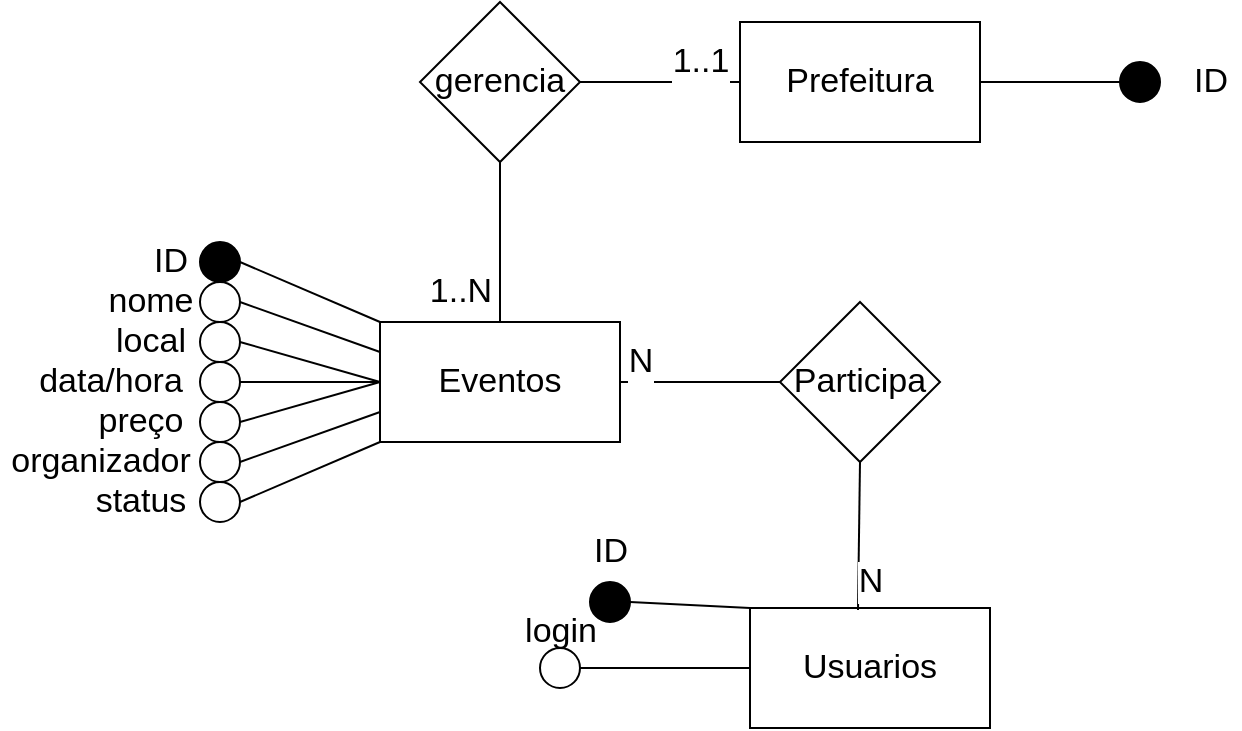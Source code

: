 <mxfile version="17.4.4" type="device"><diagram name="Page-1" id="e7e014a7-5840-1c2e-5031-d8a46d1fe8dd"><mxGraphModel dx="1102" dy="537" grid="1" gridSize="10" guides="1" tooltips="1" connect="1" arrows="1" fold="1" page="1" pageScale="1" pageWidth="1169" pageHeight="826" background="none" math="0" shadow="0"><root><mxCell id="0"/><mxCell id="1" parent="0"/><mxCell id="n3fXyG72TvCbVwUedGKy-51" value="Participa" style="rhombus;whiteSpace=wrap;html=1;fontSize=17;" vertex="1" parent="1"><mxGeometry x="480" y="230" width="80" height="80" as="geometry"/></mxCell><mxCell id="n3fXyG72TvCbVwUedGKy-52" value="Eventos" style="rounded=0;whiteSpace=wrap;html=1;fontSize=17;" vertex="1" parent="1"><mxGeometry x="280" y="240" width="120" height="60" as="geometry"/></mxCell><mxCell id="n3fXyG72TvCbVwUedGKy-53" value="Usuarios" style="rounded=0;whiteSpace=wrap;html=1;fontSize=17;" vertex="1" parent="1"><mxGeometry x="465" y="383" width="120" height="60" as="geometry"/></mxCell><mxCell id="n3fXyG72TvCbVwUedGKy-54" value="" style="endArrow=none;html=1;rounded=0;exitX=1;exitY=0.5;exitDx=0;exitDy=0;entryX=0;entryY=0.5;entryDx=0;entryDy=0;fontSize=17;" edge="1" parent="1" source="n3fXyG72TvCbVwUedGKy-52" target="n3fXyG72TvCbVwUedGKy-51"><mxGeometry width="50" height="50" relative="1" as="geometry"><mxPoint x="540" y="350" as="sourcePoint"/><mxPoint x="590" y="300" as="targetPoint"/></mxGeometry></mxCell><mxCell id="n3fXyG72TvCbVwUedGKy-57" value="N" style="edgeLabel;html=1;align=center;verticalAlign=middle;resizable=0;points=[];fontSize=17;" vertex="1" connectable="0" parent="n3fXyG72TvCbVwUedGKy-54"><mxGeometry x="-0.787" y="1" relative="1" as="geometry"><mxPoint x="1" y="-9" as="offset"/></mxGeometry></mxCell><mxCell id="n3fXyG72TvCbVwUedGKy-55" value="" style="endArrow=none;html=1;rounded=0;entryX=0.45;entryY=0.017;entryDx=0;entryDy=0;exitX=0.5;exitY=1;exitDx=0;exitDy=0;entryPerimeter=0;fontSize=17;" edge="1" parent="1" source="n3fXyG72TvCbVwUedGKy-51" target="n3fXyG72TvCbVwUedGKy-53"><mxGeometry width="50" height="50" relative="1" as="geometry"><mxPoint x="450" y="250" as="sourcePoint"/><mxPoint x="500" y="200" as="targetPoint"/></mxGeometry></mxCell><mxCell id="n3fXyG72TvCbVwUedGKy-59" value="N" style="edgeLabel;html=1;align=center;verticalAlign=middle;resizable=0;points=[];fontSize=17;" vertex="1" connectable="0" parent="n3fXyG72TvCbVwUedGKy-55"><mxGeometry x="0.75" y="-1" relative="1" as="geometry"><mxPoint x="7" y="-5" as="offset"/></mxGeometry></mxCell><mxCell id="n3fXyG72TvCbVwUedGKy-68" value="Prefeitura" style="rounded=0;whiteSpace=wrap;html=1;fontSize=17;" vertex="1" parent="1"><mxGeometry x="460" y="90" width="120" height="60" as="geometry"/></mxCell><mxCell id="n3fXyG72TvCbVwUedGKy-70" value="gerencia" style="rhombus;whiteSpace=wrap;html=1;fontSize=17;" vertex="1" parent="1"><mxGeometry x="300" y="80" width="80" height="80" as="geometry"/></mxCell><mxCell id="n3fXyG72TvCbVwUedGKy-71" value="" style="endArrow=none;html=1;rounded=0;entryX=0.5;entryY=1;entryDx=0;entryDy=0;exitX=0.5;exitY=0;exitDx=0;exitDy=0;fontSize=17;" edge="1" parent="1" source="n3fXyG72TvCbVwUedGKy-52" target="n3fXyG72TvCbVwUedGKy-70"><mxGeometry width="50" height="50" relative="1" as="geometry"><mxPoint x="190" y="220" as="sourcePoint"/><mxPoint x="240" y="170" as="targetPoint"/></mxGeometry></mxCell><mxCell id="n3fXyG72TvCbVwUedGKy-74" value="1..N" style="edgeLabel;html=1;align=center;verticalAlign=middle;resizable=0;points=[];fontSize=17;" vertex="1" connectable="0" parent="n3fXyG72TvCbVwUedGKy-71"><mxGeometry x="-0.625" relative="1" as="geometry"><mxPoint x="-20" as="offset"/></mxGeometry></mxCell><mxCell id="n3fXyG72TvCbVwUedGKy-72" value="" style="endArrow=none;html=1;rounded=0;entryX=0;entryY=0.5;entryDx=0;entryDy=0;exitX=1;exitY=0.5;exitDx=0;exitDy=0;fontSize=17;" edge="1" parent="1" source="n3fXyG72TvCbVwUedGKy-70" target="n3fXyG72TvCbVwUedGKy-68"><mxGeometry width="50" height="50" relative="1" as="geometry"><mxPoint x="390" y="180" as="sourcePoint"/><mxPoint x="440" y="130" as="targetPoint"/></mxGeometry></mxCell><mxCell id="n3fXyG72TvCbVwUedGKy-73" value="1..1" style="edgeLabel;html=1;align=center;verticalAlign=middle;resizable=0;points=[];fontSize=17;" vertex="1" connectable="0" parent="n3fXyG72TvCbVwUedGKy-72"><mxGeometry x="0.625" y="-1" relative="1" as="geometry"><mxPoint x="-5" y="-11" as="offset"/></mxGeometry></mxCell><mxCell id="n3fXyG72TvCbVwUedGKy-75" value="" style="ellipse;whiteSpace=wrap;html=1;aspect=fixed;fontSize=17;" vertex="1" parent="1"><mxGeometry x="360" y="403" width="20" height="20" as="geometry"/></mxCell><mxCell id="n3fXyG72TvCbVwUedGKy-79" value="" style="ellipse;whiteSpace=wrap;html=1;aspect=fixed;fontSize=17;" vertex="1" parent="1"><mxGeometry x="190" y="280" width="20" height="20" as="geometry"/></mxCell><mxCell id="n3fXyG72TvCbVwUedGKy-80" value="" style="ellipse;whiteSpace=wrap;html=1;aspect=fixed;fontSize=17;fillColor=#000000;" vertex="1" parent="1"><mxGeometry x="385" y="370" width="20" height="20" as="geometry"/></mxCell><mxCell id="n3fXyG72TvCbVwUedGKy-81" value="" style="ellipse;whiteSpace=wrap;html=1;aspect=fixed;fontSize=17;fillColor=#000000;" vertex="1" parent="1"><mxGeometry x="650" y="110" width="20" height="20" as="geometry"/></mxCell><mxCell id="n3fXyG72TvCbVwUedGKy-82" value="" style="endArrow=none;html=1;rounded=0;fontSize=17;entryX=0;entryY=0;entryDx=0;entryDy=0;exitX=1;exitY=0.5;exitDx=0;exitDy=0;" edge="1" parent="1" source="n3fXyG72TvCbVwUedGKy-80" target="n3fXyG72TvCbVwUedGKy-53"><mxGeometry width="50" height="50" relative="1" as="geometry"><mxPoint x="400" y="413" as="sourcePoint"/><mxPoint x="380" y="410" as="targetPoint"/></mxGeometry></mxCell><mxCell id="n3fXyG72TvCbVwUedGKy-84" value="ID" style="text;html=1;align=center;verticalAlign=middle;resizable=0;points=[];autosize=1;strokeColor=none;fillColor=none;fontSize=17;" vertex="1" parent="1"><mxGeometry x="380" y="340" width="30" height="30" as="geometry"/></mxCell><mxCell id="n3fXyG72TvCbVwUedGKy-88" value="login" style="text;html=1;align=center;verticalAlign=middle;resizable=0;points=[];autosize=1;strokeColor=none;fillColor=none;fontSize=17;" vertex="1" parent="1"><mxGeometry x="345" y="380" width="50" height="30" as="geometry"/></mxCell><mxCell id="n3fXyG72TvCbVwUedGKy-89" value="" style="endArrow=none;html=1;rounded=0;fontSize=17;entryX=0;entryY=0.5;entryDx=0;entryDy=0;exitX=1;exitY=0.5;exitDx=0;exitDy=0;" edge="1" parent="1" source="n3fXyG72TvCbVwUedGKy-75" target="n3fXyG72TvCbVwUedGKy-53"><mxGeometry width="50" height="50" relative="1" as="geometry"><mxPoint x="370" y="470" as="sourcePoint"/><mxPoint x="420" y="420" as="targetPoint"/></mxGeometry></mxCell><mxCell id="n3fXyG72TvCbVwUedGKy-91" value="" style="ellipse;whiteSpace=wrap;html=1;aspect=fixed;fontSize=17;" vertex="1" parent="1"><mxGeometry x="190" y="260" width="20" height="20" as="geometry"/></mxCell><mxCell id="n3fXyG72TvCbVwUedGKy-92" value="" style="ellipse;whiteSpace=wrap;html=1;aspect=fixed;fontSize=17;" vertex="1" parent="1"><mxGeometry x="190" y="240" width="20" height="20" as="geometry"/></mxCell><mxCell id="n3fXyG72TvCbVwUedGKy-93" value="" style="ellipse;whiteSpace=wrap;html=1;aspect=fixed;fontSize=17;" vertex="1" parent="1"><mxGeometry x="190" y="220" width="20" height="20" as="geometry"/></mxCell><mxCell id="n3fXyG72TvCbVwUedGKy-94" value="" style="ellipse;whiteSpace=wrap;html=1;aspect=fixed;fontSize=17;fillColor=#000000;" vertex="1" parent="1"><mxGeometry x="190" y="200" width="20" height="20" as="geometry"/></mxCell><mxCell id="n3fXyG72TvCbVwUedGKy-95" value="" style="ellipse;whiteSpace=wrap;html=1;aspect=fixed;fontSize=17;" vertex="1" parent="1"><mxGeometry x="190" y="300" width="20" height="20" as="geometry"/></mxCell><mxCell id="n3fXyG72TvCbVwUedGKy-96" value="ID" style="text;html=1;align=center;verticalAlign=middle;resizable=0;points=[];autosize=1;strokeColor=none;fillColor=none;fontSize=17;" vertex="1" parent="1"><mxGeometry x="160" y="195" width="30" height="30" as="geometry"/></mxCell><mxCell id="n3fXyG72TvCbVwUedGKy-97" value="nome" style="text;html=1;align=center;verticalAlign=middle;resizable=0;points=[];autosize=1;strokeColor=none;fillColor=none;fontSize=17;" vertex="1" parent="1"><mxGeometry x="135" y="215" width="60" height="30" as="geometry"/></mxCell><mxCell id="n3fXyG72TvCbVwUedGKy-98" value="local" style="text;html=1;align=center;verticalAlign=middle;resizable=0;points=[];autosize=1;strokeColor=none;fillColor=none;fontSize=17;" vertex="1" parent="1"><mxGeometry x="140" y="235" width="50" height="30" as="geometry"/></mxCell><mxCell id="n3fXyG72TvCbVwUedGKy-99" value="&lt;div&gt;data/hora&lt;/div&gt;" style="text;html=1;align=center;verticalAlign=middle;resizable=0;points=[];autosize=1;strokeColor=none;fillColor=none;fontSize=17;" vertex="1" parent="1"><mxGeometry x="100" y="255" width="90" height="30" as="geometry"/></mxCell><mxCell id="n3fXyG72TvCbVwUedGKy-100" value="preço" style="text;html=1;align=center;verticalAlign=middle;resizable=0;points=[];autosize=1;strokeColor=none;fillColor=none;fontSize=17;" vertex="1" parent="1"><mxGeometry x="130" y="275" width="60" height="30" as="geometry"/></mxCell><mxCell id="n3fXyG72TvCbVwUedGKy-101" value="ID" style="text;html=1;align=center;verticalAlign=middle;resizable=0;points=[];autosize=1;strokeColor=none;fillColor=none;fontSize=17;" vertex="1" parent="1"><mxGeometry x="680" y="105" width="30" height="30" as="geometry"/></mxCell><mxCell id="n3fXyG72TvCbVwUedGKy-102" value="" style="endArrow=none;html=1;rounded=0;fontSize=17;entryX=0;entryY=0.5;entryDx=0;entryDy=0;exitX=1;exitY=0.5;exitDx=0;exitDy=0;" edge="1" parent="1" source="n3fXyG72TvCbVwUedGKy-68" target="n3fXyG72TvCbVwUedGKy-81"><mxGeometry width="50" height="50" relative="1" as="geometry"><mxPoint x="530" y="230" as="sourcePoint"/><mxPoint x="580" y="180" as="targetPoint"/></mxGeometry></mxCell><mxCell id="n3fXyG72TvCbVwUedGKy-103" value="" style="endArrow=none;html=1;rounded=0;fontSize=17;entryX=1;entryY=0.5;entryDx=0;entryDy=0;exitX=0;exitY=0;exitDx=0;exitDy=0;" edge="1" parent="1" source="n3fXyG72TvCbVwUedGKy-52" target="n3fXyG72TvCbVwUedGKy-94"><mxGeometry width="50" height="50" relative="1" as="geometry"><mxPoint x="170" y="410" as="sourcePoint"/><mxPoint x="220" y="360" as="targetPoint"/></mxGeometry></mxCell><mxCell id="n3fXyG72TvCbVwUedGKy-104" value="" style="endArrow=none;html=1;rounded=0;fontSize=17;entryX=0;entryY=0.25;entryDx=0;entryDy=0;exitX=1;exitY=0.5;exitDx=0;exitDy=0;" edge="1" parent="1" source="n3fXyG72TvCbVwUedGKy-93" target="n3fXyG72TvCbVwUedGKy-52"><mxGeometry width="50" height="50" relative="1" as="geometry"><mxPoint x="200" y="460" as="sourcePoint"/><mxPoint x="250" y="410" as="targetPoint"/></mxGeometry></mxCell><mxCell id="n3fXyG72TvCbVwUedGKy-105" value="" style="endArrow=none;html=1;rounded=0;fontSize=17;entryX=0;entryY=0.5;entryDx=0;entryDy=0;exitX=1;exitY=0.5;exitDx=0;exitDy=0;" edge="1" parent="1" source="n3fXyG72TvCbVwUedGKy-92" target="n3fXyG72TvCbVwUedGKy-52"><mxGeometry width="50" height="50" relative="1" as="geometry"><mxPoint x="140" y="410" as="sourcePoint"/><mxPoint x="190" y="360" as="targetPoint"/></mxGeometry></mxCell><mxCell id="n3fXyG72TvCbVwUedGKy-106" value="" style="endArrow=none;html=1;rounded=0;fontSize=17;entryX=0;entryY=0.5;entryDx=0;entryDy=0;exitX=1;exitY=0.5;exitDx=0;exitDy=0;" edge="1" parent="1" source="n3fXyG72TvCbVwUedGKy-91" target="n3fXyG72TvCbVwUedGKy-52"><mxGeometry width="50" height="50" relative="1" as="geometry"><mxPoint x="190" y="420" as="sourcePoint"/><mxPoint x="240" y="370" as="targetPoint"/></mxGeometry></mxCell><mxCell id="n3fXyG72TvCbVwUedGKy-107" value="organizador" style="text;html=1;align=center;verticalAlign=middle;resizable=0;points=[];autosize=1;strokeColor=none;fillColor=none;fontSize=17;" vertex="1" parent="1"><mxGeometry x="90" y="295" width="100" height="30" as="geometry"/></mxCell><mxCell id="n3fXyG72TvCbVwUedGKy-108" value="" style="endArrow=none;html=1;rounded=0;fontSize=17;entryX=0;entryY=0.5;entryDx=0;entryDy=0;exitX=1;exitY=0.5;exitDx=0;exitDy=0;" edge="1" parent="1" source="n3fXyG72TvCbVwUedGKy-79" target="n3fXyG72TvCbVwUedGKy-52"><mxGeometry width="50" height="50" relative="1" as="geometry"><mxPoint x="240" y="380" as="sourcePoint"/><mxPoint x="290" y="330" as="targetPoint"/></mxGeometry></mxCell><mxCell id="n3fXyG72TvCbVwUedGKy-109" value="" style="endArrow=none;html=1;rounded=0;fontSize=17;entryX=0;entryY=0.75;entryDx=0;entryDy=0;exitX=1;exitY=0.5;exitDx=0;exitDy=0;" edge="1" parent="1" source="n3fXyG72TvCbVwUedGKy-95" target="n3fXyG72TvCbVwUedGKy-52"><mxGeometry width="50" height="50" relative="1" as="geometry"><mxPoint x="190" y="420" as="sourcePoint"/><mxPoint x="240" y="370" as="targetPoint"/></mxGeometry></mxCell><mxCell id="n3fXyG72TvCbVwUedGKy-110" value="" style="ellipse;whiteSpace=wrap;html=1;aspect=fixed;fontSize=17;" vertex="1" parent="1"><mxGeometry x="190" y="320" width="20" height="20" as="geometry"/></mxCell><mxCell id="n3fXyG72TvCbVwUedGKy-111" value="" style="endArrow=none;html=1;rounded=0;fontSize=17;entryX=0;entryY=1;entryDx=0;entryDy=0;exitX=1;exitY=0.5;exitDx=0;exitDy=0;" edge="1" parent="1" source="n3fXyG72TvCbVwUedGKy-110" target="n3fXyG72TvCbVwUedGKy-52"><mxGeometry width="50" height="50" relative="1" as="geometry"><mxPoint x="220" y="430" as="sourcePoint"/><mxPoint x="270" y="380" as="targetPoint"/></mxGeometry></mxCell><mxCell id="n3fXyG72TvCbVwUedGKy-112" value="status" style="text;html=1;align=center;verticalAlign=middle;resizable=0;points=[];autosize=1;strokeColor=none;fillColor=none;fontSize=17;" vertex="1" parent="1"><mxGeometry x="130" y="315" width="60" height="30" as="geometry"/></mxCell></root></mxGraphModel></diagram></mxfile>